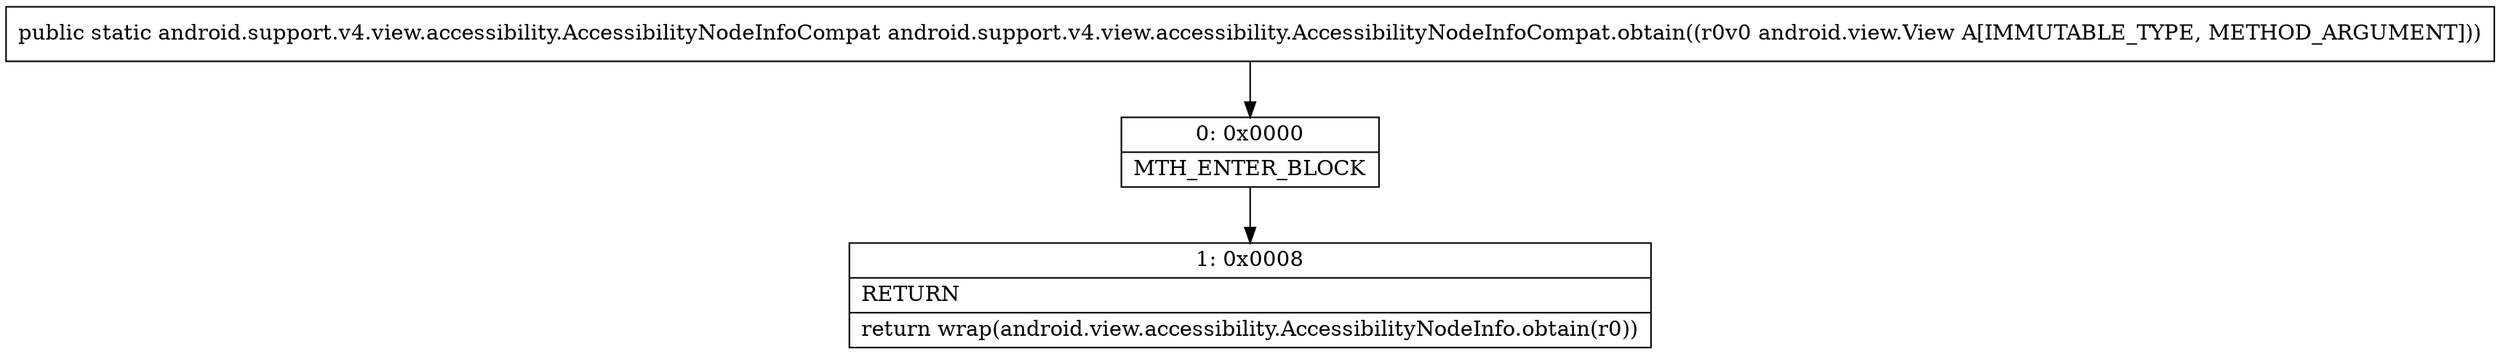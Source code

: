 digraph "CFG forandroid.support.v4.view.accessibility.AccessibilityNodeInfoCompat.obtain(Landroid\/view\/View;)Landroid\/support\/v4\/view\/accessibility\/AccessibilityNodeInfoCompat;" {
Node_0 [shape=record,label="{0\:\ 0x0000|MTH_ENTER_BLOCK\l}"];
Node_1 [shape=record,label="{1\:\ 0x0008|RETURN\l|return wrap(android.view.accessibility.AccessibilityNodeInfo.obtain(r0))\l}"];
MethodNode[shape=record,label="{public static android.support.v4.view.accessibility.AccessibilityNodeInfoCompat android.support.v4.view.accessibility.AccessibilityNodeInfoCompat.obtain((r0v0 android.view.View A[IMMUTABLE_TYPE, METHOD_ARGUMENT])) }"];
MethodNode -> Node_0;
Node_0 -> Node_1;
}

